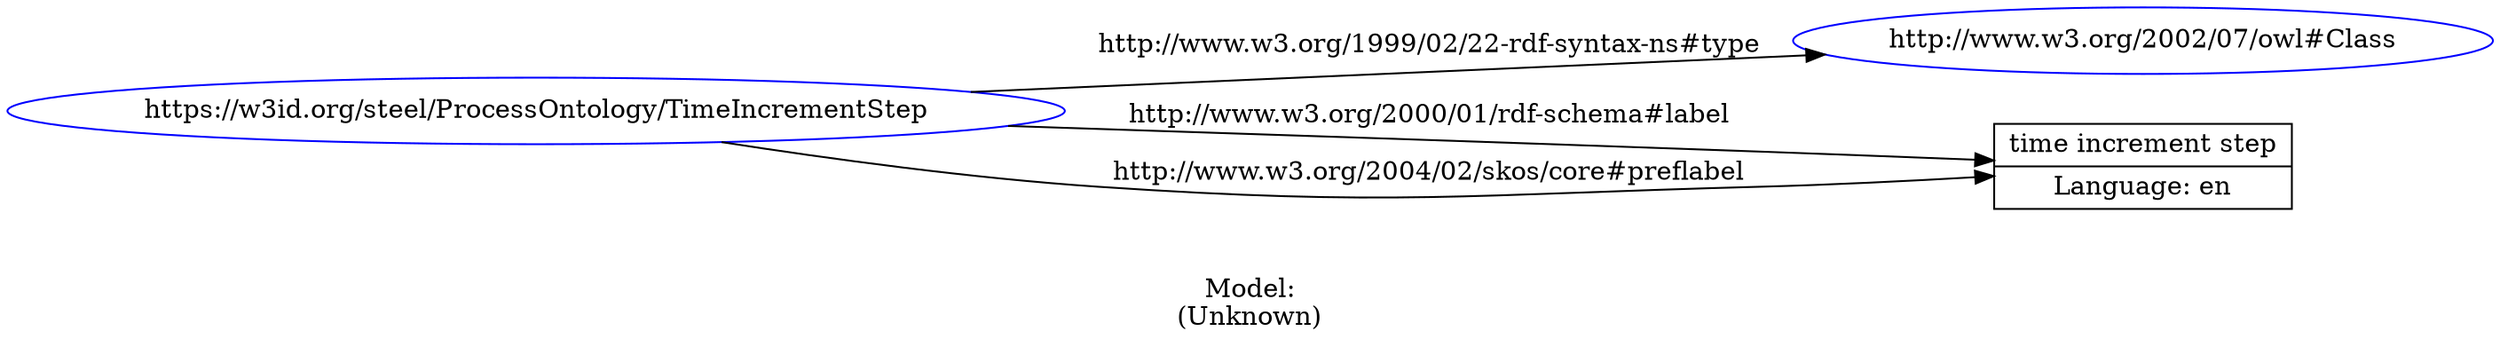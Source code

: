 digraph {
	rankdir = LR;
	charset="utf-8";

	"Rhttps://w3id.org/steel/ProcessOntology/TimeIncrementStep" -> "Rhttp://www.w3.org/2002/07/owl#Class" [ label="http://www.w3.org/1999/02/22-rdf-syntax-ns#type" ];
	"Rhttps://w3id.org/steel/ProcessOntology/TimeIncrementStep" -> "Ltime increment step|Language: en" [ label="http://www.w3.org/2000/01/rdf-schema#label" ];
	"Rhttps://w3id.org/steel/ProcessOntology/TimeIncrementStep" -> "Ltime increment step|Language: en" [ label="http://www.w3.org/2004/02/skos/core#preflabel" ];

	// Resources
	"Rhttps://w3id.org/steel/ProcessOntology/TimeIncrementStep" [ label="https://w3id.org/steel/ProcessOntology/TimeIncrementStep", shape = ellipse, color = blue ];
	"Rhttp://www.w3.org/2002/07/owl#Class" [ label="http://www.w3.org/2002/07/owl#Class", shape = ellipse, color = blue ];

	// Anonymous nodes

	// Literals
	"Ltime increment step|Language: en" [ label="time increment step|Language: en", shape = record ];

	label="\n\nModel:\n(Unknown)";
}
